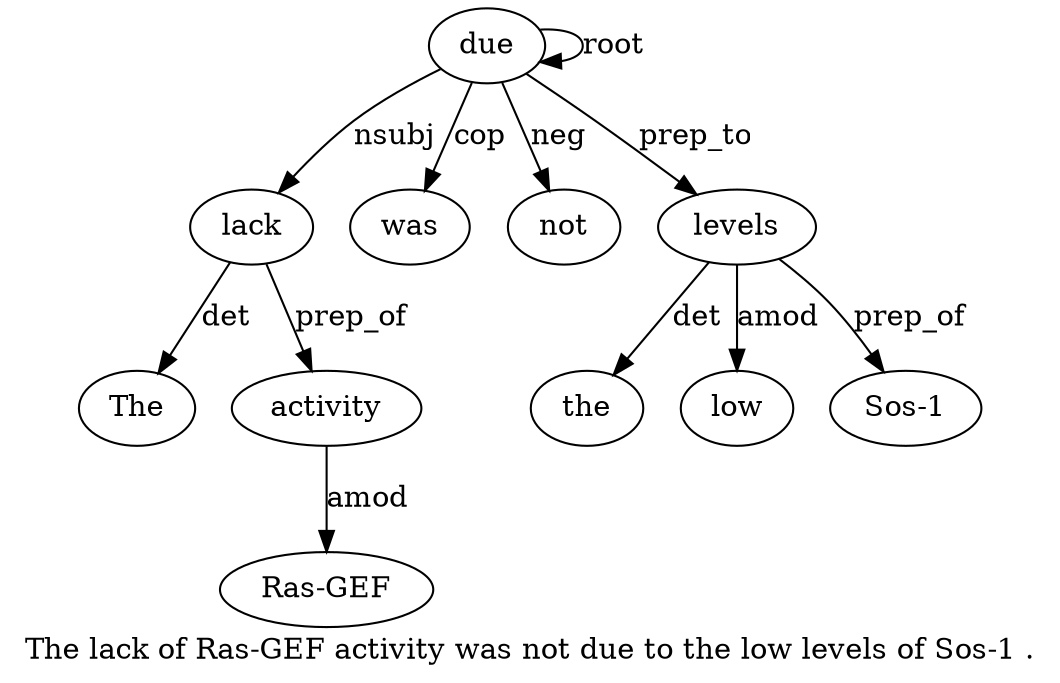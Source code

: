 digraph "The lack of Ras-GEF activity was not due to the low levels of Sos-1 ." {
label="The lack of Ras-GEF activity was not due to the low levels of Sos-1 .";
lack2 [style=filled, fillcolor=white, label=lack];
The1 [style=filled, fillcolor=white, label=The];
lack2 -> The1  [label=det];
due8 [style=filled, fillcolor=white, label=due];
due8 -> lack2  [label=nsubj];
activity5 [style=filled, fillcolor=white, label=activity];
"Ras-GEF4" [style=filled, fillcolor=white, label="Ras-GEF"];
activity5 -> "Ras-GEF4"  [label=amod];
lack2 -> activity5  [label=prep_of];
was6 [style=filled, fillcolor=white, label=was];
due8 -> was6  [label=cop];
not7 [style=filled, fillcolor=white, label=not];
due8 -> not7  [label=neg];
due8 -> due8  [label=root];
levels12 [style=filled, fillcolor=white, label=levels];
the10 [style=filled, fillcolor=white, label=the];
levels12 -> the10  [label=det];
low11 [style=filled, fillcolor=white, label=low];
levels12 -> low11  [label=amod];
due8 -> levels12  [label=prep_to];
"Sos-14" [style=filled, fillcolor=white, label="Sos-1"];
levels12 -> "Sos-14"  [label=prep_of];
}
